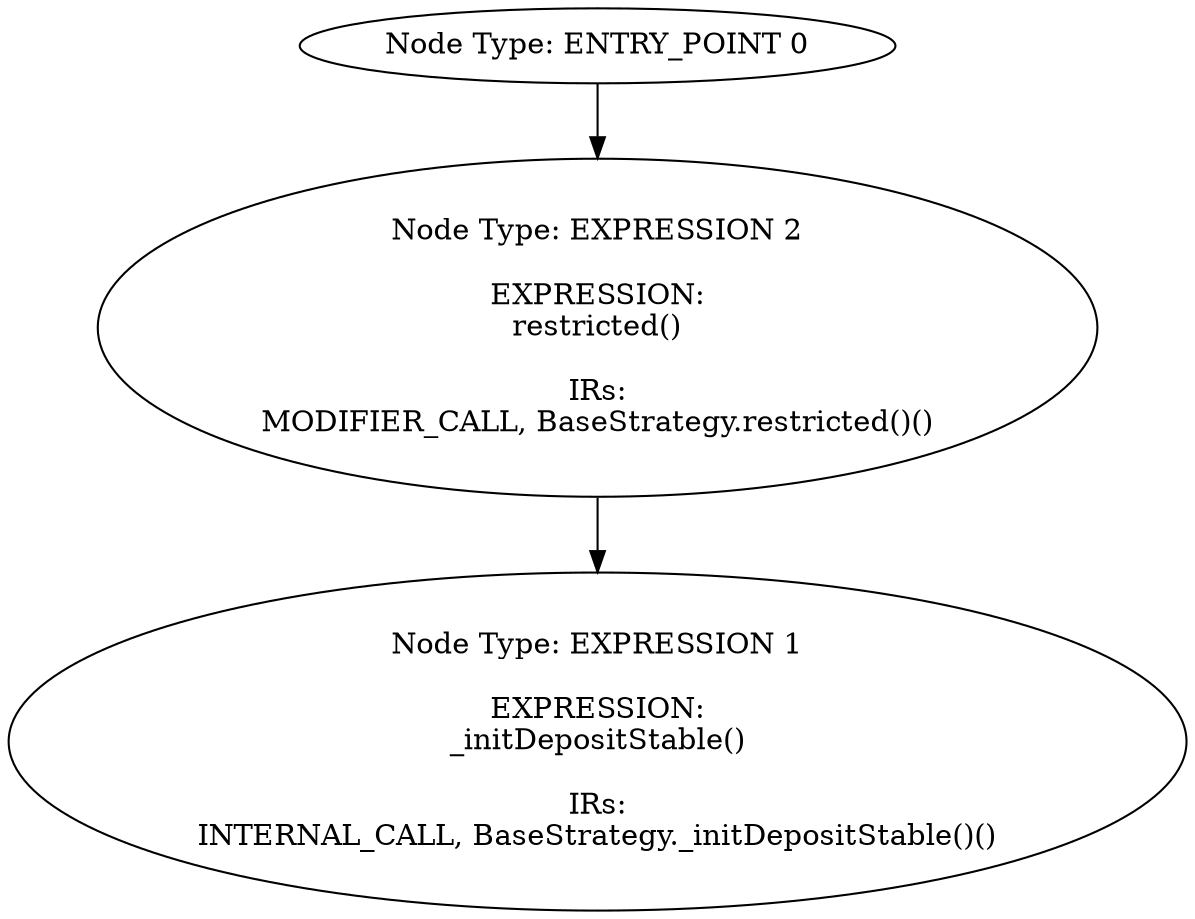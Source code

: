 digraph{
0[label="Node Type: ENTRY_POINT 0
"];
0->2;
1[label="Node Type: EXPRESSION 1

EXPRESSION:
_initDepositStable()

IRs:
INTERNAL_CALL, BaseStrategy._initDepositStable()()"];
2[label="Node Type: EXPRESSION 2

EXPRESSION:
restricted()

IRs:
MODIFIER_CALL, BaseStrategy.restricted()()"];
2->1;
}

